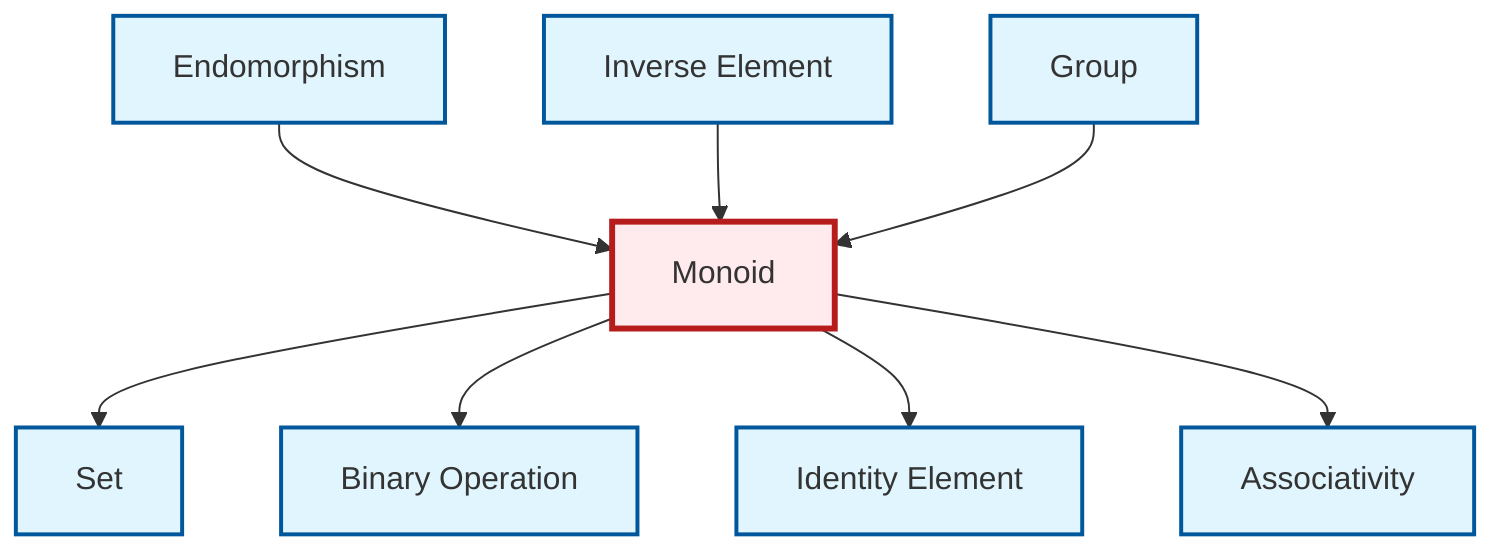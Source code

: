 graph TD
    classDef definition fill:#e1f5fe,stroke:#01579b,stroke-width:2px
    classDef theorem fill:#f3e5f5,stroke:#4a148c,stroke-width:2px
    classDef axiom fill:#fff3e0,stroke:#e65100,stroke-width:2px
    classDef example fill:#e8f5e9,stroke:#1b5e20,stroke-width:2px
    classDef current fill:#ffebee,stroke:#b71c1c,stroke-width:3px
    def-binary-operation["Binary Operation"]:::definition
    def-associativity["Associativity"]:::definition
    def-identity-element["Identity Element"]:::definition
    def-group["Group"]:::definition
    def-endomorphism["Endomorphism"]:::definition
    def-monoid["Monoid"]:::definition
    def-inverse-element["Inverse Element"]:::definition
    def-set["Set"]:::definition
    def-monoid --> def-set
    def-monoid --> def-binary-operation
    def-endomorphism --> def-monoid
    def-inverse-element --> def-monoid
    def-group --> def-monoid
    def-monoid --> def-identity-element
    def-monoid --> def-associativity
    class def-monoid current